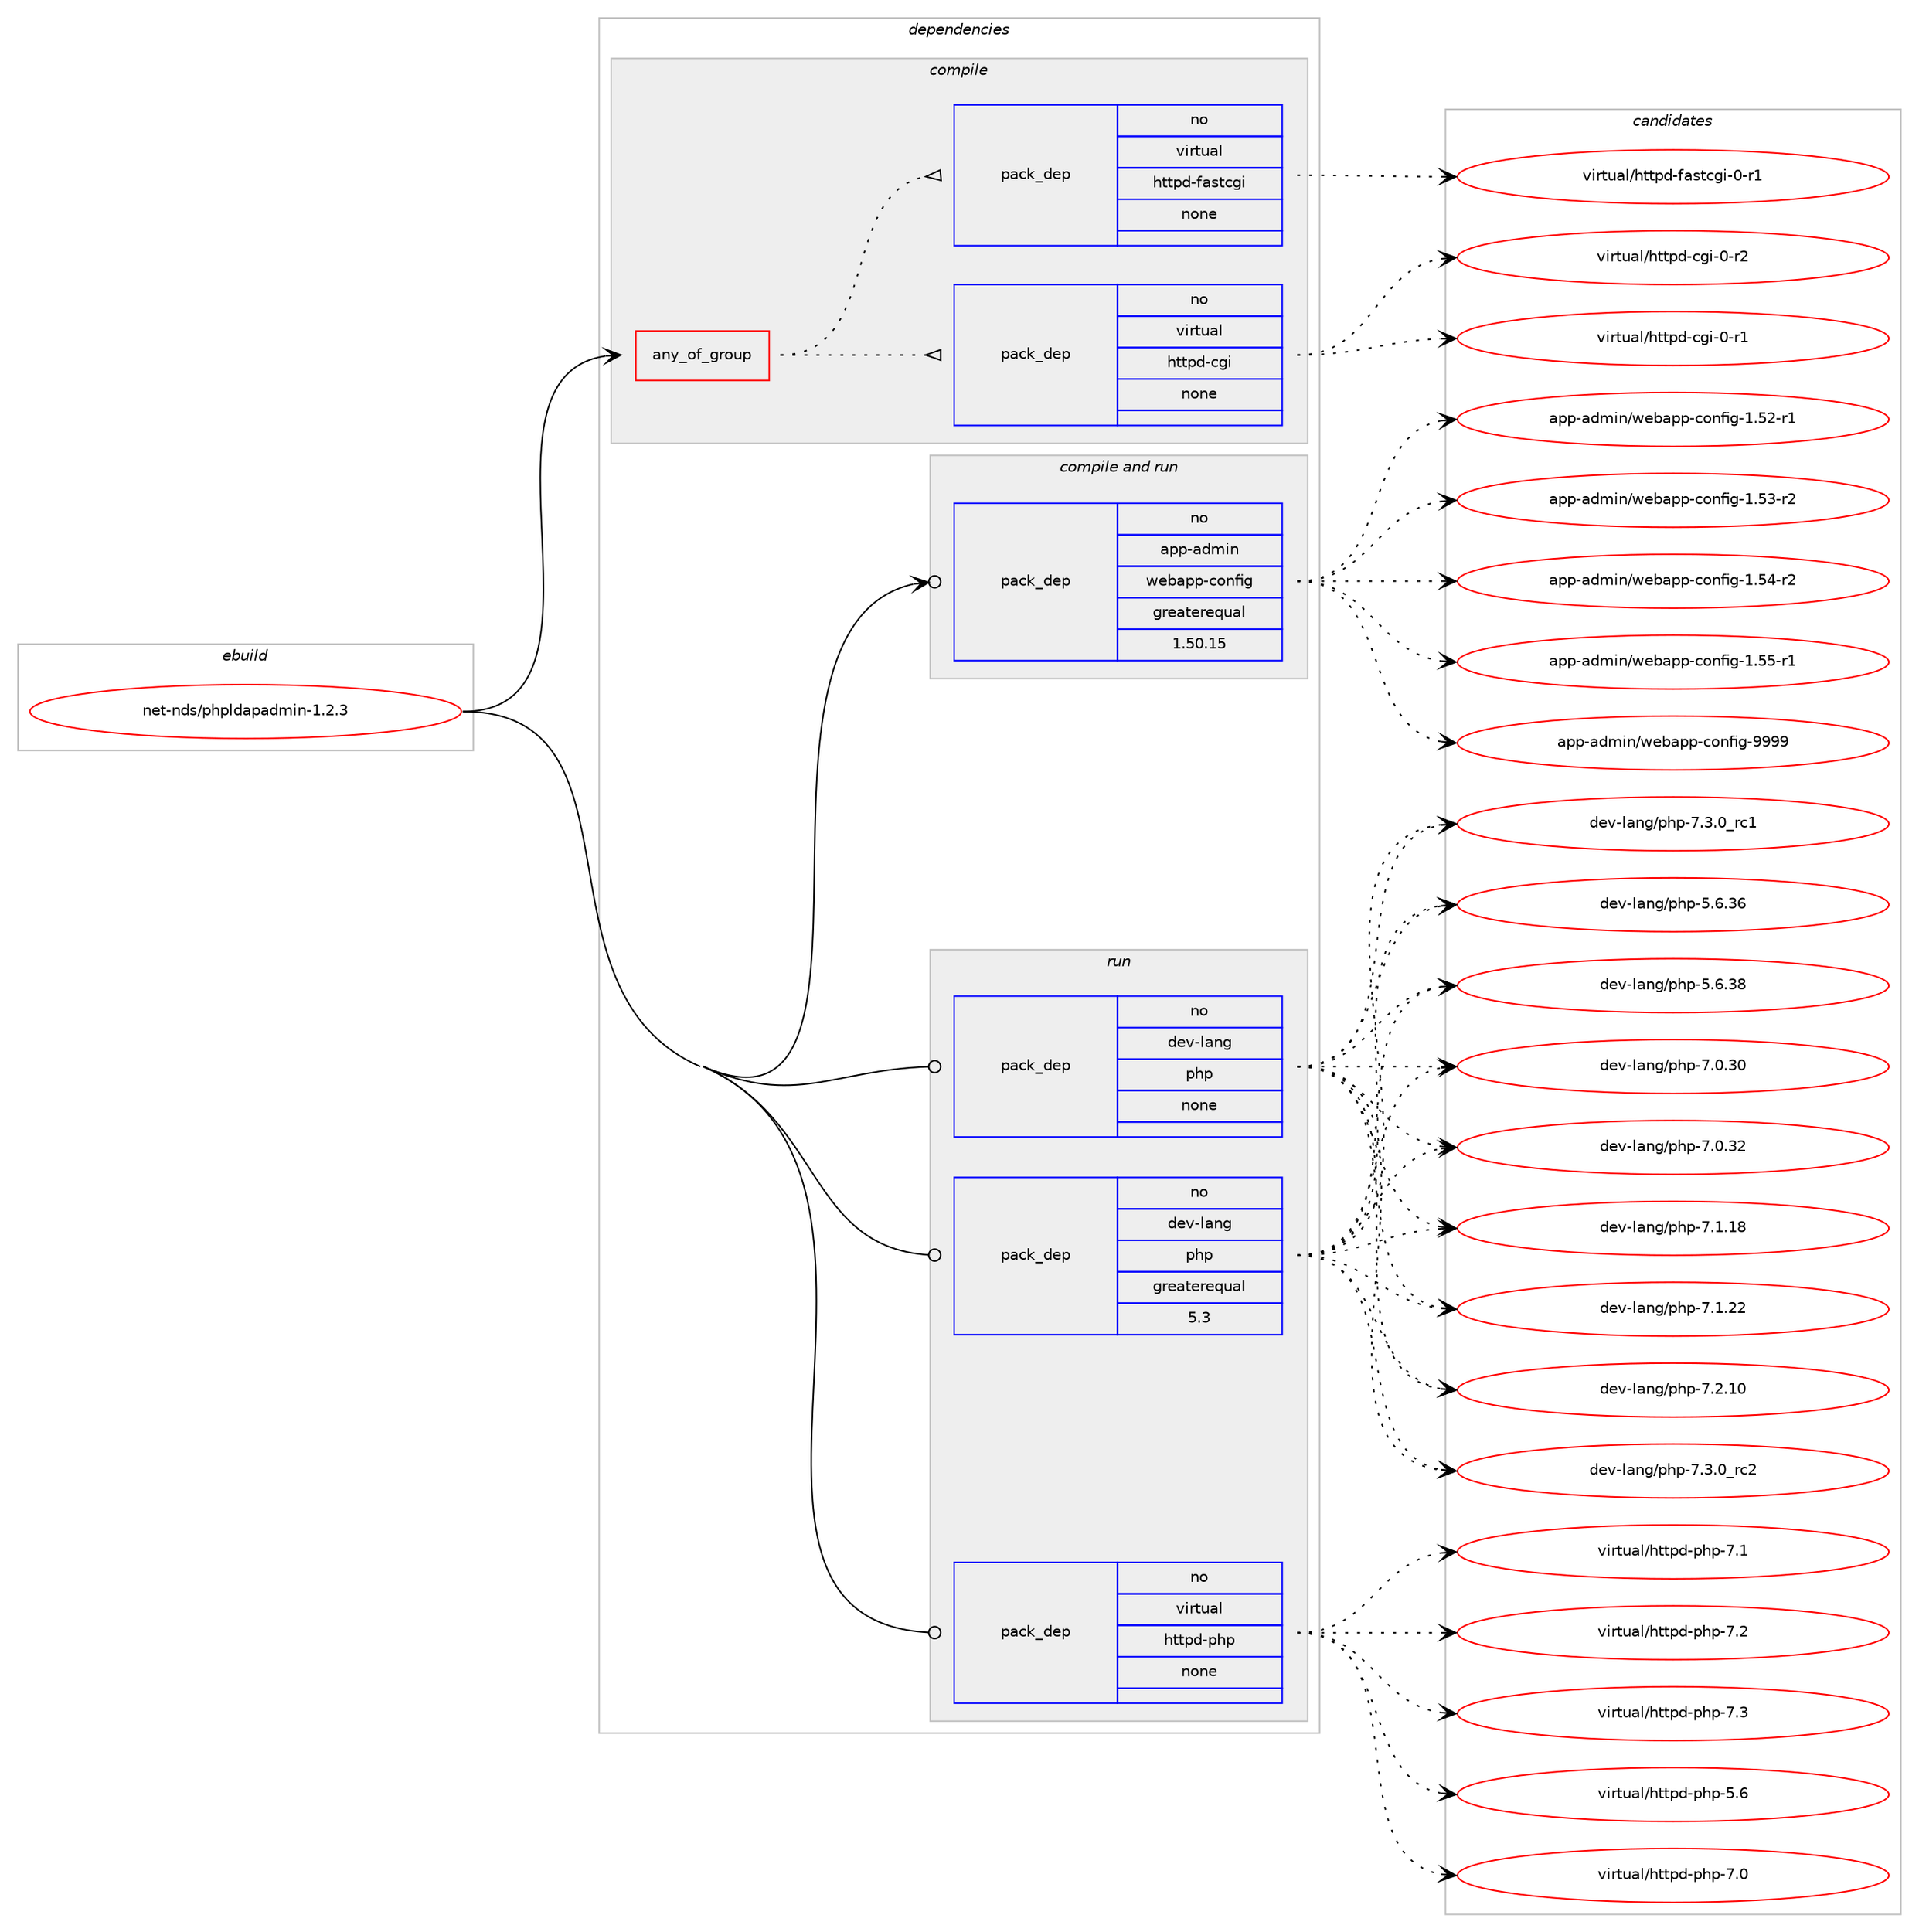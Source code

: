 digraph prolog {

# *************
# Graph options
# *************

newrank=true;
concentrate=true;
compound=true;
graph [rankdir=LR,fontname=Helvetica,fontsize=10,ranksep=1.5];#, ranksep=2.5, nodesep=0.2];
edge  [arrowhead=vee];
node  [fontname=Helvetica,fontsize=10];

# **********
# The ebuild
# **********

subgraph cluster_leftcol {
color=gray;
rank=same;
label=<<i>ebuild</i>>;
id [label="net-nds/phpldapadmin-1.2.3", color=red, width=4, href="../net-nds/phpldapadmin-1.2.3.svg"];
}

# ****************
# The dependencies
# ****************

subgraph cluster_midcol {
color=gray;
label=<<i>dependencies</i>>;
subgraph cluster_compile {
fillcolor="#eeeeee";
style=filled;
label=<<i>compile</i>>;
subgraph any182 {
dependency9166 [label=<<TABLE BORDER="0" CELLBORDER="1" CELLSPACING="0" CELLPADDING="4"><TR><TD CELLPADDING="10">any_of_group</TD></TR></TABLE>>, shape=none, color=red];subgraph pack7075 {
dependency9167 [label=<<TABLE BORDER="0" CELLBORDER="1" CELLSPACING="0" CELLPADDING="4" WIDTH="220"><TR><TD ROWSPAN="6" CELLPADDING="30">pack_dep</TD></TR><TR><TD WIDTH="110">no</TD></TR><TR><TD>virtual</TD></TR><TR><TD>httpd-cgi</TD></TR><TR><TD>none</TD></TR><TR><TD></TD></TR></TABLE>>, shape=none, color=blue];
}
dependency9166:e -> dependency9167:w [weight=20,style="dotted",arrowhead="oinv"];
subgraph pack7076 {
dependency9168 [label=<<TABLE BORDER="0" CELLBORDER="1" CELLSPACING="0" CELLPADDING="4" WIDTH="220"><TR><TD ROWSPAN="6" CELLPADDING="30">pack_dep</TD></TR><TR><TD WIDTH="110">no</TD></TR><TR><TD>virtual</TD></TR><TR><TD>httpd-fastcgi</TD></TR><TR><TD>none</TD></TR><TR><TD></TD></TR></TABLE>>, shape=none, color=blue];
}
dependency9166:e -> dependency9168:w [weight=20,style="dotted",arrowhead="oinv"];
}
id:e -> dependency9166:w [weight=20,style="solid",arrowhead="vee"];
}
subgraph cluster_compileandrun {
fillcolor="#eeeeee";
style=filled;
label=<<i>compile and run</i>>;
subgraph pack7077 {
dependency9169 [label=<<TABLE BORDER="0" CELLBORDER="1" CELLSPACING="0" CELLPADDING="4" WIDTH="220"><TR><TD ROWSPAN="6" CELLPADDING="30">pack_dep</TD></TR><TR><TD WIDTH="110">no</TD></TR><TR><TD>app-admin</TD></TR><TR><TD>webapp-config</TD></TR><TR><TD>greaterequal</TD></TR><TR><TD>1.50.15</TD></TR></TABLE>>, shape=none, color=blue];
}
id:e -> dependency9169:w [weight=20,style="solid",arrowhead="odotvee"];
}
subgraph cluster_run {
fillcolor="#eeeeee";
style=filled;
label=<<i>run</i>>;
subgraph pack7078 {
dependency9170 [label=<<TABLE BORDER="0" CELLBORDER="1" CELLSPACING="0" CELLPADDING="4" WIDTH="220"><TR><TD ROWSPAN="6" CELLPADDING="30">pack_dep</TD></TR><TR><TD WIDTH="110">no</TD></TR><TR><TD>dev-lang</TD></TR><TR><TD>php</TD></TR><TR><TD>greaterequal</TD></TR><TR><TD>5.3</TD></TR></TABLE>>, shape=none, color=blue];
}
id:e -> dependency9170:w [weight=20,style="solid",arrowhead="odot"];
subgraph pack7079 {
dependency9171 [label=<<TABLE BORDER="0" CELLBORDER="1" CELLSPACING="0" CELLPADDING="4" WIDTH="220"><TR><TD ROWSPAN="6" CELLPADDING="30">pack_dep</TD></TR><TR><TD WIDTH="110">no</TD></TR><TR><TD>dev-lang</TD></TR><TR><TD>php</TD></TR><TR><TD>none</TD></TR><TR><TD></TD></TR></TABLE>>, shape=none, color=blue];
}
id:e -> dependency9171:w [weight=20,style="solid",arrowhead="odot"];
subgraph pack7080 {
dependency9172 [label=<<TABLE BORDER="0" CELLBORDER="1" CELLSPACING="0" CELLPADDING="4" WIDTH="220"><TR><TD ROWSPAN="6" CELLPADDING="30">pack_dep</TD></TR><TR><TD WIDTH="110">no</TD></TR><TR><TD>virtual</TD></TR><TR><TD>httpd-php</TD></TR><TR><TD>none</TD></TR><TR><TD></TD></TR></TABLE>>, shape=none, color=blue];
}
id:e -> dependency9172:w [weight=20,style="solid",arrowhead="odot"];
}
}

# **************
# The candidates
# **************

subgraph cluster_choices {
rank=same;
color=gray;
label=<<i>candidates</i>>;

subgraph choice7075 {
color=black;
nodesep=1;
choice1181051141161179710847104116116112100459910310545484511449 [label="virtual/httpd-cgi-0-r1", color=red, width=4,href="../virtual/httpd-cgi-0-r1.svg"];
choice1181051141161179710847104116116112100459910310545484511450 [label="virtual/httpd-cgi-0-r2", color=red, width=4,href="../virtual/httpd-cgi-0-r2.svg"];
dependency9167:e -> choice1181051141161179710847104116116112100459910310545484511449:w [style=dotted,weight="100"];
dependency9167:e -> choice1181051141161179710847104116116112100459910310545484511450:w [style=dotted,weight="100"];
}
subgraph choice7076 {
color=black;
nodesep=1;
choice118105114116117971084710411611611210045102971151169910310545484511449 [label="virtual/httpd-fastcgi-0-r1", color=red, width=4,href="../virtual/httpd-fastcgi-0-r1.svg"];
dependency9168:e -> choice118105114116117971084710411611611210045102971151169910310545484511449:w [style=dotted,weight="100"];
}
subgraph choice7077 {
color=black;
nodesep=1;
choice971121124597100109105110471191019897112112459911111010210510345494653504511449 [label="app-admin/webapp-config-1.52-r1", color=red, width=4,href="../app-admin/webapp-config-1.52-r1.svg"];
choice971121124597100109105110471191019897112112459911111010210510345494653514511450 [label="app-admin/webapp-config-1.53-r2", color=red, width=4,href="../app-admin/webapp-config-1.53-r2.svg"];
choice971121124597100109105110471191019897112112459911111010210510345494653524511450 [label="app-admin/webapp-config-1.54-r2", color=red, width=4,href="../app-admin/webapp-config-1.54-r2.svg"];
choice971121124597100109105110471191019897112112459911111010210510345494653534511449 [label="app-admin/webapp-config-1.55-r1", color=red, width=4,href="../app-admin/webapp-config-1.55-r1.svg"];
choice97112112459710010910511047119101989711211245991111101021051034557575757 [label="app-admin/webapp-config-9999", color=red, width=4,href="../app-admin/webapp-config-9999.svg"];
dependency9169:e -> choice971121124597100109105110471191019897112112459911111010210510345494653504511449:w [style=dotted,weight="100"];
dependency9169:e -> choice971121124597100109105110471191019897112112459911111010210510345494653514511450:w [style=dotted,weight="100"];
dependency9169:e -> choice971121124597100109105110471191019897112112459911111010210510345494653524511450:w [style=dotted,weight="100"];
dependency9169:e -> choice971121124597100109105110471191019897112112459911111010210510345494653534511449:w [style=dotted,weight="100"];
dependency9169:e -> choice97112112459710010910511047119101989711211245991111101021051034557575757:w [style=dotted,weight="100"];
}
subgraph choice7078 {
color=black;
nodesep=1;
choice100101118451089711010347112104112455546514648951149949 [label="dev-lang/php-7.3.0_rc1", color=red, width=4,href="../dev-lang/php-7.3.0_rc1.svg"];
choice10010111845108971101034711210411245534654465154 [label="dev-lang/php-5.6.36", color=red, width=4,href="../dev-lang/php-5.6.36.svg"];
choice10010111845108971101034711210411245534654465156 [label="dev-lang/php-5.6.38", color=red, width=4,href="../dev-lang/php-5.6.38.svg"];
choice10010111845108971101034711210411245554648465148 [label="dev-lang/php-7.0.30", color=red, width=4,href="../dev-lang/php-7.0.30.svg"];
choice10010111845108971101034711210411245554648465150 [label="dev-lang/php-7.0.32", color=red, width=4,href="../dev-lang/php-7.0.32.svg"];
choice10010111845108971101034711210411245554649464956 [label="dev-lang/php-7.1.18", color=red, width=4,href="../dev-lang/php-7.1.18.svg"];
choice10010111845108971101034711210411245554649465050 [label="dev-lang/php-7.1.22", color=red, width=4,href="../dev-lang/php-7.1.22.svg"];
choice10010111845108971101034711210411245554650464948 [label="dev-lang/php-7.2.10", color=red, width=4,href="../dev-lang/php-7.2.10.svg"];
choice100101118451089711010347112104112455546514648951149950 [label="dev-lang/php-7.3.0_rc2", color=red, width=4,href="../dev-lang/php-7.3.0_rc2.svg"];
dependency9170:e -> choice100101118451089711010347112104112455546514648951149949:w [style=dotted,weight="100"];
dependency9170:e -> choice10010111845108971101034711210411245534654465154:w [style=dotted,weight="100"];
dependency9170:e -> choice10010111845108971101034711210411245534654465156:w [style=dotted,weight="100"];
dependency9170:e -> choice10010111845108971101034711210411245554648465148:w [style=dotted,weight="100"];
dependency9170:e -> choice10010111845108971101034711210411245554648465150:w [style=dotted,weight="100"];
dependency9170:e -> choice10010111845108971101034711210411245554649464956:w [style=dotted,weight="100"];
dependency9170:e -> choice10010111845108971101034711210411245554649465050:w [style=dotted,weight="100"];
dependency9170:e -> choice10010111845108971101034711210411245554650464948:w [style=dotted,weight="100"];
dependency9170:e -> choice100101118451089711010347112104112455546514648951149950:w [style=dotted,weight="100"];
}
subgraph choice7079 {
color=black;
nodesep=1;
choice100101118451089711010347112104112455546514648951149949 [label="dev-lang/php-7.3.0_rc1", color=red, width=4,href="../dev-lang/php-7.3.0_rc1.svg"];
choice10010111845108971101034711210411245534654465154 [label="dev-lang/php-5.6.36", color=red, width=4,href="../dev-lang/php-5.6.36.svg"];
choice10010111845108971101034711210411245534654465156 [label="dev-lang/php-5.6.38", color=red, width=4,href="../dev-lang/php-5.6.38.svg"];
choice10010111845108971101034711210411245554648465148 [label="dev-lang/php-7.0.30", color=red, width=4,href="../dev-lang/php-7.0.30.svg"];
choice10010111845108971101034711210411245554648465150 [label="dev-lang/php-7.0.32", color=red, width=4,href="../dev-lang/php-7.0.32.svg"];
choice10010111845108971101034711210411245554649464956 [label="dev-lang/php-7.1.18", color=red, width=4,href="../dev-lang/php-7.1.18.svg"];
choice10010111845108971101034711210411245554649465050 [label="dev-lang/php-7.1.22", color=red, width=4,href="../dev-lang/php-7.1.22.svg"];
choice10010111845108971101034711210411245554650464948 [label="dev-lang/php-7.2.10", color=red, width=4,href="../dev-lang/php-7.2.10.svg"];
choice100101118451089711010347112104112455546514648951149950 [label="dev-lang/php-7.3.0_rc2", color=red, width=4,href="../dev-lang/php-7.3.0_rc2.svg"];
dependency9171:e -> choice100101118451089711010347112104112455546514648951149949:w [style=dotted,weight="100"];
dependency9171:e -> choice10010111845108971101034711210411245534654465154:w [style=dotted,weight="100"];
dependency9171:e -> choice10010111845108971101034711210411245534654465156:w [style=dotted,weight="100"];
dependency9171:e -> choice10010111845108971101034711210411245554648465148:w [style=dotted,weight="100"];
dependency9171:e -> choice10010111845108971101034711210411245554648465150:w [style=dotted,weight="100"];
dependency9171:e -> choice10010111845108971101034711210411245554649464956:w [style=dotted,weight="100"];
dependency9171:e -> choice10010111845108971101034711210411245554649465050:w [style=dotted,weight="100"];
dependency9171:e -> choice10010111845108971101034711210411245554650464948:w [style=dotted,weight="100"];
dependency9171:e -> choice100101118451089711010347112104112455546514648951149950:w [style=dotted,weight="100"];
}
subgraph choice7080 {
color=black;
nodesep=1;
choice11810511411611797108471041161161121004511210411245534654 [label="virtual/httpd-php-5.6", color=red, width=4,href="../virtual/httpd-php-5.6.svg"];
choice11810511411611797108471041161161121004511210411245554648 [label="virtual/httpd-php-7.0", color=red, width=4,href="../virtual/httpd-php-7.0.svg"];
choice11810511411611797108471041161161121004511210411245554649 [label="virtual/httpd-php-7.1", color=red, width=4,href="../virtual/httpd-php-7.1.svg"];
choice11810511411611797108471041161161121004511210411245554650 [label="virtual/httpd-php-7.2", color=red, width=4,href="../virtual/httpd-php-7.2.svg"];
choice11810511411611797108471041161161121004511210411245554651 [label="virtual/httpd-php-7.3", color=red, width=4,href="../virtual/httpd-php-7.3.svg"];
dependency9172:e -> choice11810511411611797108471041161161121004511210411245534654:w [style=dotted,weight="100"];
dependency9172:e -> choice11810511411611797108471041161161121004511210411245554648:w [style=dotted,weight="100"];
dependency9172:e -> choice11810511411611797108471041161161121004511210411245554649:w [style=dotted,weight="100"];
dependency9172:e -> choice11810511411611797108471041161161121004511210411245554650:w [style=dotted,weight="100"];
dependency9172:e -> choice11810511411611797108471041161161121004511210411245554651:w [style=dotted,weight="100"];
}
}

}
